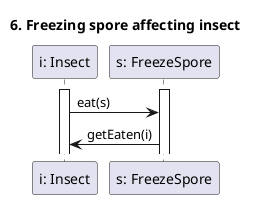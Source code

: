 @startuml InsectSpeedUp

title 6. Freezing spore affecting insect

participant "i: Insect" as I
participant "s: FreezeSpore" as Sp

activate I
activate Sp

I -> Sp : eat(s)
Sp -> I : getEaten(i)

@enduml